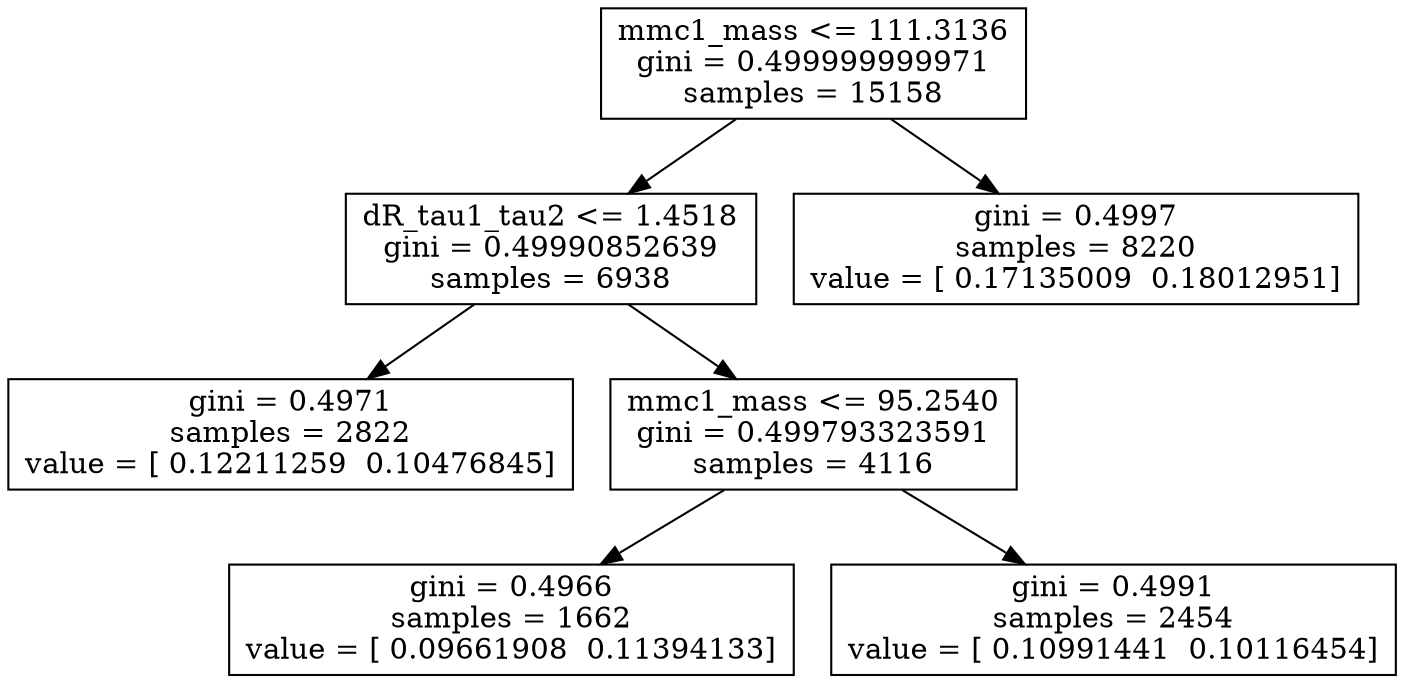 digraph Tree {
0 [label="mmc1_mass <= 111.3136\ngini = 0.499999999971\nsamples = 15158", shape="box"] ;
1 [label="dR_tau1_tau2 <= 1.4518\ngini = 0.49990852639\nsamples = 6938", shape="box"] ;
0 -> 1 ;
2 [label="gini = 0.4971\nsamples = 2822\nvalue = [ 0.12211259  0.10476845]", shape="box"] ;
1 -> 2 ;
3 [label="mmc1_mass <= 95.2540\ngini = 0.499793323591\nsamples = 4116", shape="box"] ;
1 -> 3 ;
4 [label="gini = 0.4966\nsamples = 1662\nvalue = [ 0.09661908  0.11394133]", shape="box"] ;
3 -> 4 ;
5 [label="gini = 0.4991\nsamples = 2454\nvalue = [ 0.10991441  0.10116454]", shape="box"] ;
3 -> 5 ;
6 [label="gini = 0.4997\nsamples = 8220\nvalue = [ 0.17135009  0.18012951]", shape="box"] ;
0 -> 6 ;
}